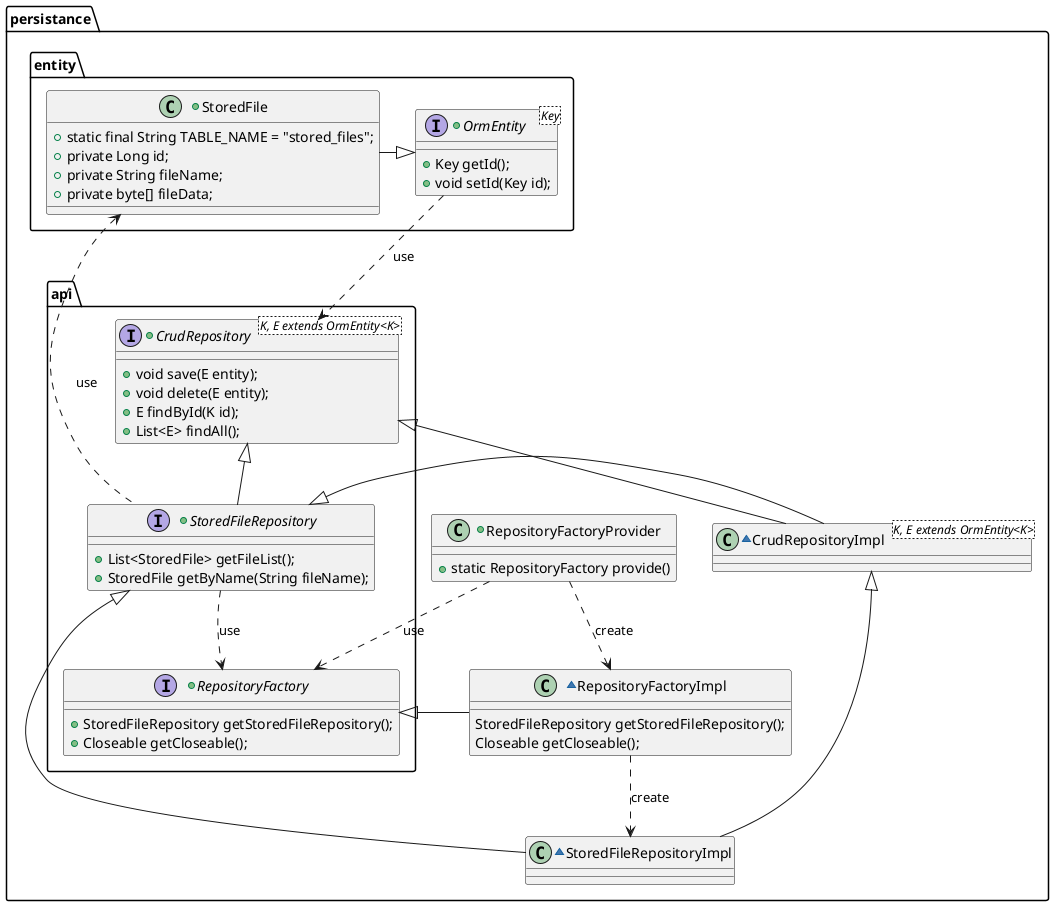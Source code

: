 @startuml

+interface persistance.entity.OrmEntity<Key> {
    +Key getId();
    +void setId(Key id);
}

persistance.entity.OrmEntity <|- persistance.entity.StoredFile

+class persistance.entity.StoredFile {
    +static final String TABLE_NAME = "stored_files";
    +private Long id;
    +private String fileName;
    +private byte[] fileData;
}

persistance.entity.OrmEntity ..> persistance.api.CrudRepository : use

~class persistance.CrudRepositoryImpl<K, E extends OrmEntity<K>> {
}

persistance.CrudRepositoryImpl --|> persistance.api.StoredFileRepository

persistance.CrudRepositoryImpl <|-- persistance.StoredFileRepositoryImpl

persistance.entity.StoredFile <.. persistance.api.StoredFileRepository : use

+interface persistance.api.RepositoryFactory {
    +StoredFileRepository getStoredFileRepository();
    +Closeable getCloseable();
}

+interface persistance.api.CrudRepository<K, E extends OrmEntity<K>> {
    +void save(E entity);
    +void delete(E entity);
    +E findById(K id);
    +List<E> findAll();
}

+interface persistance.api.StoredFileRepository {
    +List<StoredFile> getFileList();
    +StoredFile getByName(String fileName);
}

persistance.api.RepositoryFactory <|-- persistance.RepositoryFactoryImpl

persistance.api.StoredFileRepository ..> persistance.api.RepositoryFactory : use

persistance.StoredFileRepositoryImpl --|> persistance.api.StoredFileRepository

persistance.api.CrudRepository <|-- persistance.CrudRepositoryImpl

persistance.api.CrudRepository <|-- persistance.api.StoredFileRepository

~class persistance.StoredFileRepositoryImpl {
}

~class persistance.RepositoryFactoryImpl {
    StoredFileRepository getStoredFileRepository();
    Closeable getCloseable();
}

persistance.RepositoryFactoryImpl ..> persistance.StoredFileRepositoryImpl : create

+class persistance.RepositoryFactoryProvider {
    + static RepositoryFactory provide()
}

persistance.RepositoryFactoryProvider ..> persistance.RepositoryFactoryImpl : create
persistance.RepositoryFactoryProvider ..> persistance.api.RepositoryFactory : use

@enduml